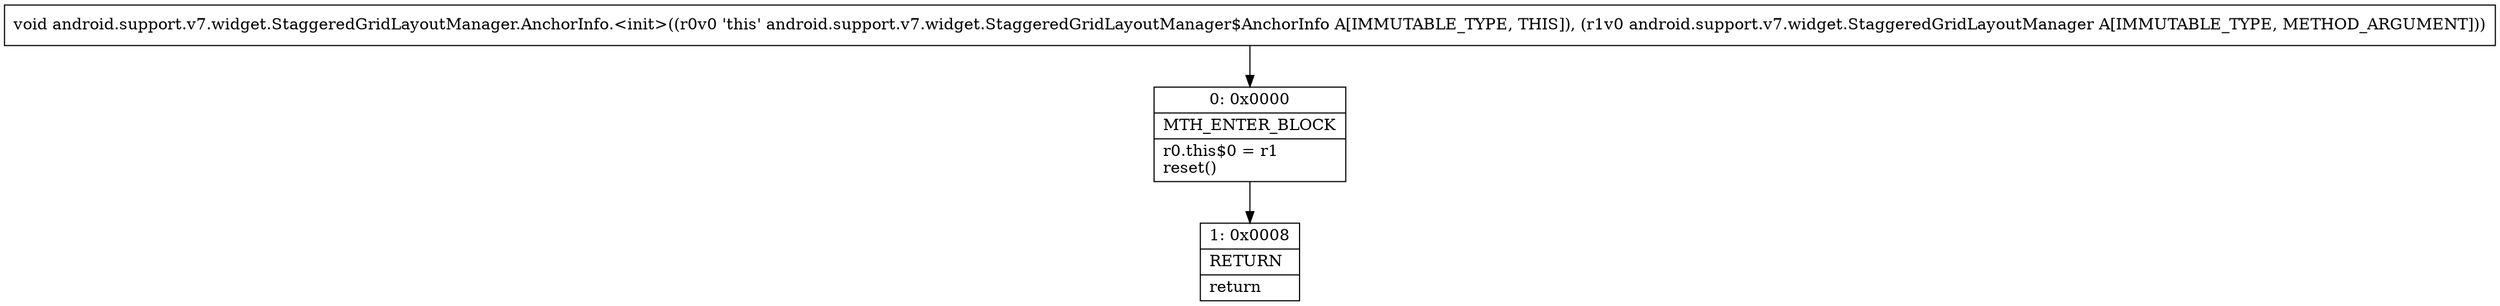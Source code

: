 digraph "CFG forandroid.support.v7.widget.StaggeredGridLayoutManager.AnchorInfo.\<init\>(Landroid\/support\/v7\/widget\/StaggeredGridLayoutManager;)V" {
Node_0 [shape=record,label="{0\:\ 0x0000|MTH_ENTER_BLOCK\l|r0.this$0 = r1\lreset()\l}"];
Node_1 [shape=record,label="{1\:\ 0x0008|RETURN\l|return\l}"];
MethodNode[shape=record,label="{void android.support.v7.widget.StaggeredGridLayoutManager.AnchorInfo.\<init\>((r0v0 'this' android.support.v7.widget.StaggeredGridLayoutManager$AnchorInfo A[IMMUTABLE_TYPE, THIS]), (r1v0 android.support.v7.widget.StaggeredGridLayoutManager A[IMMUTABLE_TYPE, METHOD_ARGUMENT])) }"];
MethodNode -> Node_0;
Node_0 -> Node_1;
}

